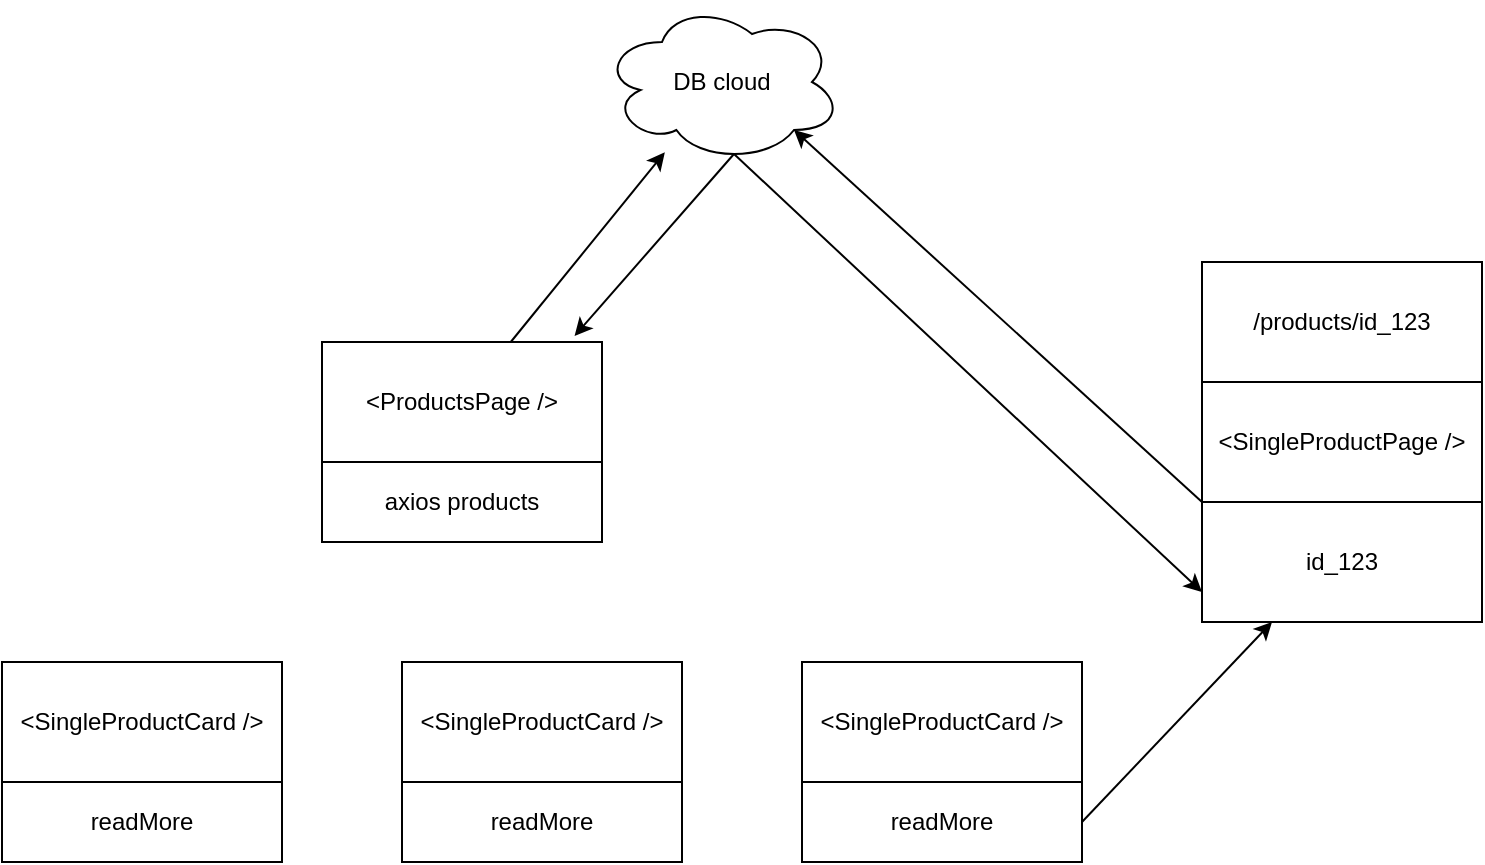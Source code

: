<mxfile>
    <diagram id="7SobkTD5nCtrtmbl2sj8" name="Page-1">
        <mxGraphModel dx="717" dy="1444" grid="1" gridSize="10" guides="1" tooltips="1" connect="1" arrows="1" fold="1" page="1" pageScale="1" pageWidth="850" pageHeight="1100" math="0" shadow="0">
            <root>
                <mxCell id="0"/>
                <mxCell id="1" parent="0"/>
                <mxCell id="12" style="edgeStyle=none;html=1;" edge="1" parent="1" source="2" target="11">
                    <mxGeometry relative="1" as="geometry"/>
                </mxCell>
                <mxCell id="2" value="&amp;lt;ProductsPage /&amp;gt;" style="rounded=0;whiteSpace=wrap;html=1;" vertex="1" parent="1">
                    <mxGeometry x="240" y="40" width="140" height="60" as="geometry"/>
                </mxCell>
                <mxCell id="3" value="axios products" style="rounded=0;whiteSpace=wrap;html=1;" vertex="1" parent="1">
                    <mxGeometry x="240" y="100" width="140" height="40" as="geometry"/>
                </mxCell>
                <mxCell id="4" value="&amp;lt;SingleProductCard /&amp;gt;" style="rounded=0;whiteSpace=wrap;html=1;" vertex="1" parent="1">
                    <mxGeometry x="80" y="200" width="140" height="60" as="geometry"/>
                </mxCell>
                <mxCell id="5" value="&amp;lt;SingleProductCard /&amp;gt;" style="rounded=0;whiteSpace=wrap;html=1;" vertex="1" parent="1">
                    <mxGeometry x="280" y="200" width="140" height="60" as="geometry"/>
                </mxCell>
                <mxCell id="6" value="&amp;lt;SingleProductCard /&amp;gt;" style="rounded=0;whiteSpace=wrap;html=1;" vertex="1" parent="1">
                    <mxGeometry x="480" y="200" width="140" height="60" as="geometry"/>
                </mxCell>
                <mxCell id="16" style="edgeStyle=none;html=1;entryX=0.25;entryY=1;entryDx=0;entryDy=0;exitX=1;exitY=0.5;exitDx=0;exitDy=0;" edge="1" parent="1" source="7" target="18">
                    <mxGeometry relative="1" as="geometry">
                        <mxPoint x="630" y="280" as="sourcePoint"/>
                    </mxGeometry>
                </mxCell>
                <mxCell id="7" value="readMore" style="rounded=0;whiteSpace=wrap;html=1;" vertex="1" parent="1">
                    <mxGeometry x="480" y="260" width="140" height="40" as="geometry"/>
                </mxCell>
                <mxCell id="8" value="&amp;lt;SingleProductPage /&amp;gt;" style="rounded=0;whiteSpace=wrap;html=1;" vertex="1" parent="1">
                    <mxGeometry x="680" y="60" width="140" height="60" as="geometry"/>
                </mxCell>
                <mxCell id="9" value="readMore" style="rounded=0;whiteSpace=wrap;html=1;" vertex="1" parent="1">
                    <mxGeometry x="280" y="260" width="140" height="40" as="geometry"/>
                </mxCell>
                <mxCell id="10" value="readMore" style="rounded=0;whiteSpace=wrap;html=1;" vertex="1" parent="1">
                    <mxGeometry x="80" y="260" width="140" height="40" as="geometry"/>
                </mxCell>
                <mxCell id="13" style="edgeStyle=none;html=1;entryX=0.902;entryY=-0.05;entryDx=0;entryDy=0;entryPerimeter=0;exitX=0.55;exitY=0.95;exitDx=0;exitDy=0;exitPerimeter=0;" edge="1" parent="1" source="11" target="2">
                    <mxGeometry relative="1" as="geometry"/>
                </mxCell>
                <mxCell id="20" style="edgeStyle=none;html=1;entryX=0;entryY=0.75;entryDx=0;entryDy=0;exitX=0.55;exitY=0.95;exitDx=0;exitDy=0;exitPerimeter=0;" edge="1" parent="1" source="11" target="18">
                    <mxGeometry relative="1" as="geometry"/>
                </mxCell>
                <mxCell id="11" value="DB cloud" style="ellipse;shape=cloud;whiteSpace=wrap;html=1;" vertex="1" parent="1">
                    <mxGeometry x="380" y="-130" width="120" height="80" as="geometry"/>
                </mxCell>
                <mxCell id="17" value="/products/id_123" style="rounded=0;whiteSpace=wrap;html=1;" vertex="1" parent="1">
                    <mxGeometry x="680" width="140" height="60" as="geometry"/>
                </mxCell>
                <mxCell id="19" style="edgeStyle=none;html=1;entryX=0.8;entryY=0.8;entryDx=0;entryDy=0;entryPerimeter=0;exitX=0;exitY=0;exitDx=0;exitDy=0;" edge="1" parent="1" source="18" target="11">
                    <mxGeometry relative="1" as="geometry"/>
                </mxCell>
                <mxCell id="18" value="id_123" style="rounded=0;whiteSpace=wrap;html=1;" vertex="1" parent="1">
                    <mxGeometry x="680" y="120" width="140" height="60" as="geometry"/>
                </mxCell>
            </root>
        </mxGraphModel>
    </diagram>
</mxfile>